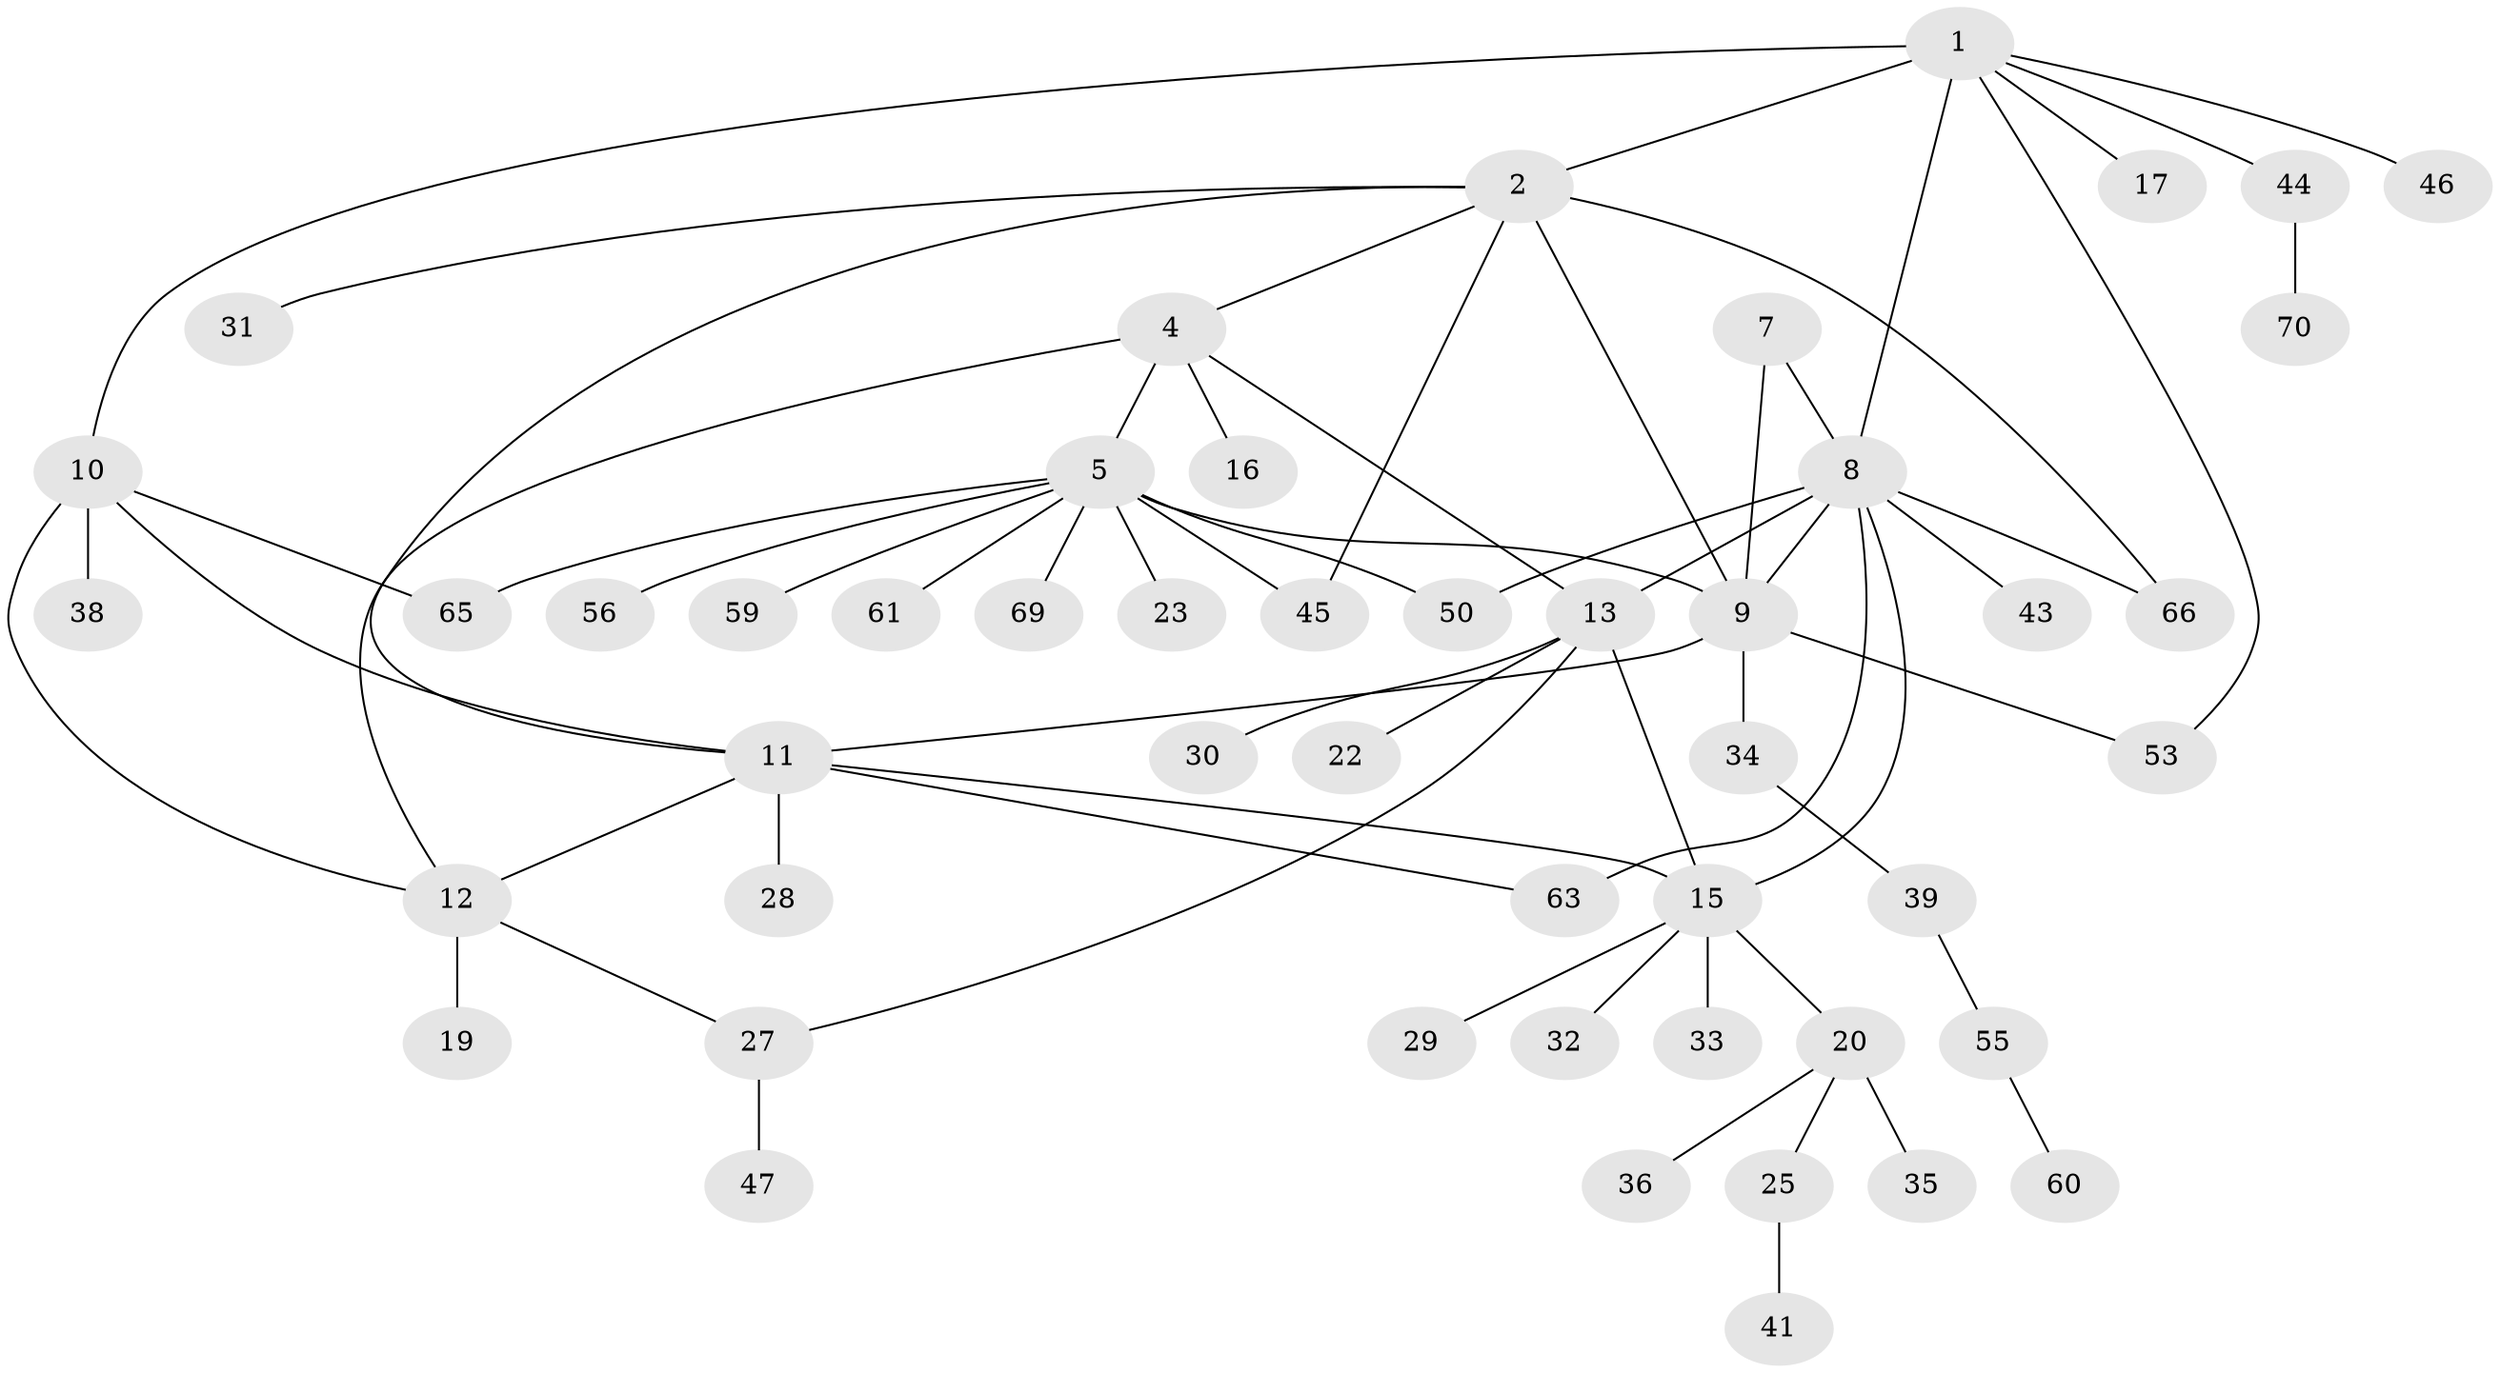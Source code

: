 // Generated by graph-tools (version 1.1) at 2025/52/02/27/25 19:52:16]
// undirected, 49 vertices, 65 edges
graph export_dot {
graph [start="1"]
  node [color=gray90,style=filled];
  1 [super="+3"];
  2 [super="+24"];
  4 [super="+6"];
  5 [super="+49"];
  7;
  8 [super="+14"];
  9 [super="+42"];
  10 [super="+48"];
  11 [super="+18"];
  12 [super="+21"];
  13;
  15 [super="+52"];
  16;
  17;
  19;
  20 [super="+26"];
  22;
  23;
  25 [super="+62"];
  27 [super="+37"];
  28;
  29 [super="+58"];
  30 [super="+54"];
  31;
  32;
  33;
  34 [super="+51"];
  35;
  36;
  38 [super="+40"];
  39 [super="+67"];
  41;
  43;
  44 [super="+64"];
  45 [super="+57"];
  46;
  47;
  50;
  53;
  55;
  56;
  59;
  60;
  61;
  63;
  65 [super="+68"];
  66;
  69;
  70;
  1 -- 2 [weight=2];
  1 -- 10;
  1 -- 17;
  1 -- 8;
  1 -- 53;
  1 -- 44;
  1 -- 46;
  2 -- 4;
  2 -- 9;
  2 -- 45;
  2 -- 66;
  2 -- 11;
  2 -- 31;
  4 -- 5 [weight=2];
  4 -- 13;
  4 -- 16;
  4 -- 12;
  5 -- 9;
  5 -- 23;
  5 -- 45;
  5 -- 50;
  5 -- 56;
  5 -- 61;
  5 -- 65;
  5 -- 69;
  5 -- 59;
  7 -- 8;
  7 -- 9;
  8 -- 9;
  8 -- 66;
  8 -- 50;
  8 -- 43;
  8 -- 15;
  8 -- 13;
  8 -- 63;
  9 -- 11;
  9 -- 34;
  9 -- 53;
  10 -- 11;
  10 -- 12;
  10 -- 38;
  10 -- 65;
  11 -- 12;
  11 -- 15;
  11 -- 28;
  11 -- 63;
  12 -- 19;
  12 -- 27;
  13 -- 15;
  13 -- 22;
  13 -- 30;
  13 -- 27;
  15 -- 20;
  15 -- 29;
  15 -- 32;
  15 -- 33;
  20 -- 25;
  20 -- 35;
  20 -- 36;
  25 -- 41;
  27 -- 47;
  34 -- 39;
  39 -- 55;
  44 -- 70;
  55 -- 60;
}
